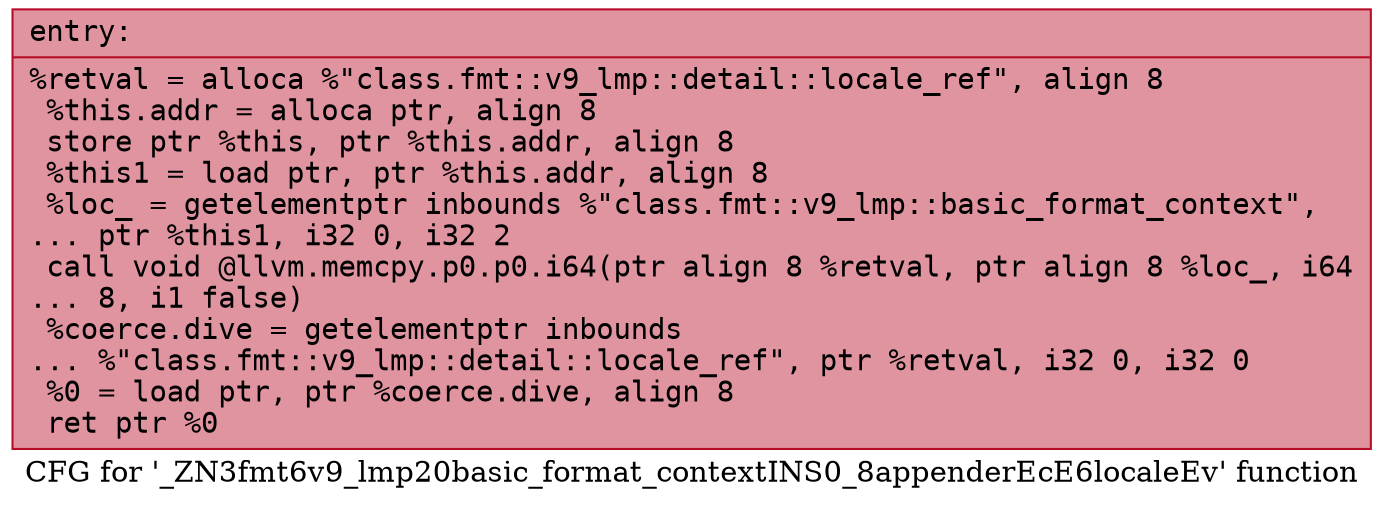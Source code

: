digraph "CFG for '_ZN3fmt6v9_lmp20basic_format_contextINS0_8appenderEcE6localeEv' function" {
	label="CFG for '_ZN3fmt6v9_lmp20basic_format_contextINS0_8appenderEcE6localeEv' function";

	Node0x556bfeb0ac30 [shape=record,color="#b70d28ff", style=filled, fillcolor="#b70d2870" fontname="Courier",label="{entry:\l|  %retval = alloca %\"class.fmt::v9_lmp::detail::locale_ref\", align 8\l  %this.addr = alloca ptr, align 8\l  store ptr %this, ptr %this.addr, align 8\l  %this1 = load ptr, ptr %this.addr, align 8\l  %loc_ = getelementptr inbounds %\"class.fmt::v9_lmp::basic_format_context\",\l... ptr %this1, i32 0, i32 2\l  call void @llvm.memcpy.p0.p0.i64(ptr align 8 %retval, ptr align 8 %loc_, i64\l... 8, i1 false)\l  %coerce.dive = getelementptr inbounds\l... %\"class.fmt::v9_lmp::detail::locale_ref\", ptr %retval, i32 0, i32 0\l  %0 = load ptr, ptr %coerce.dive, align 8\l  ret ptr %0\l}"];
}
